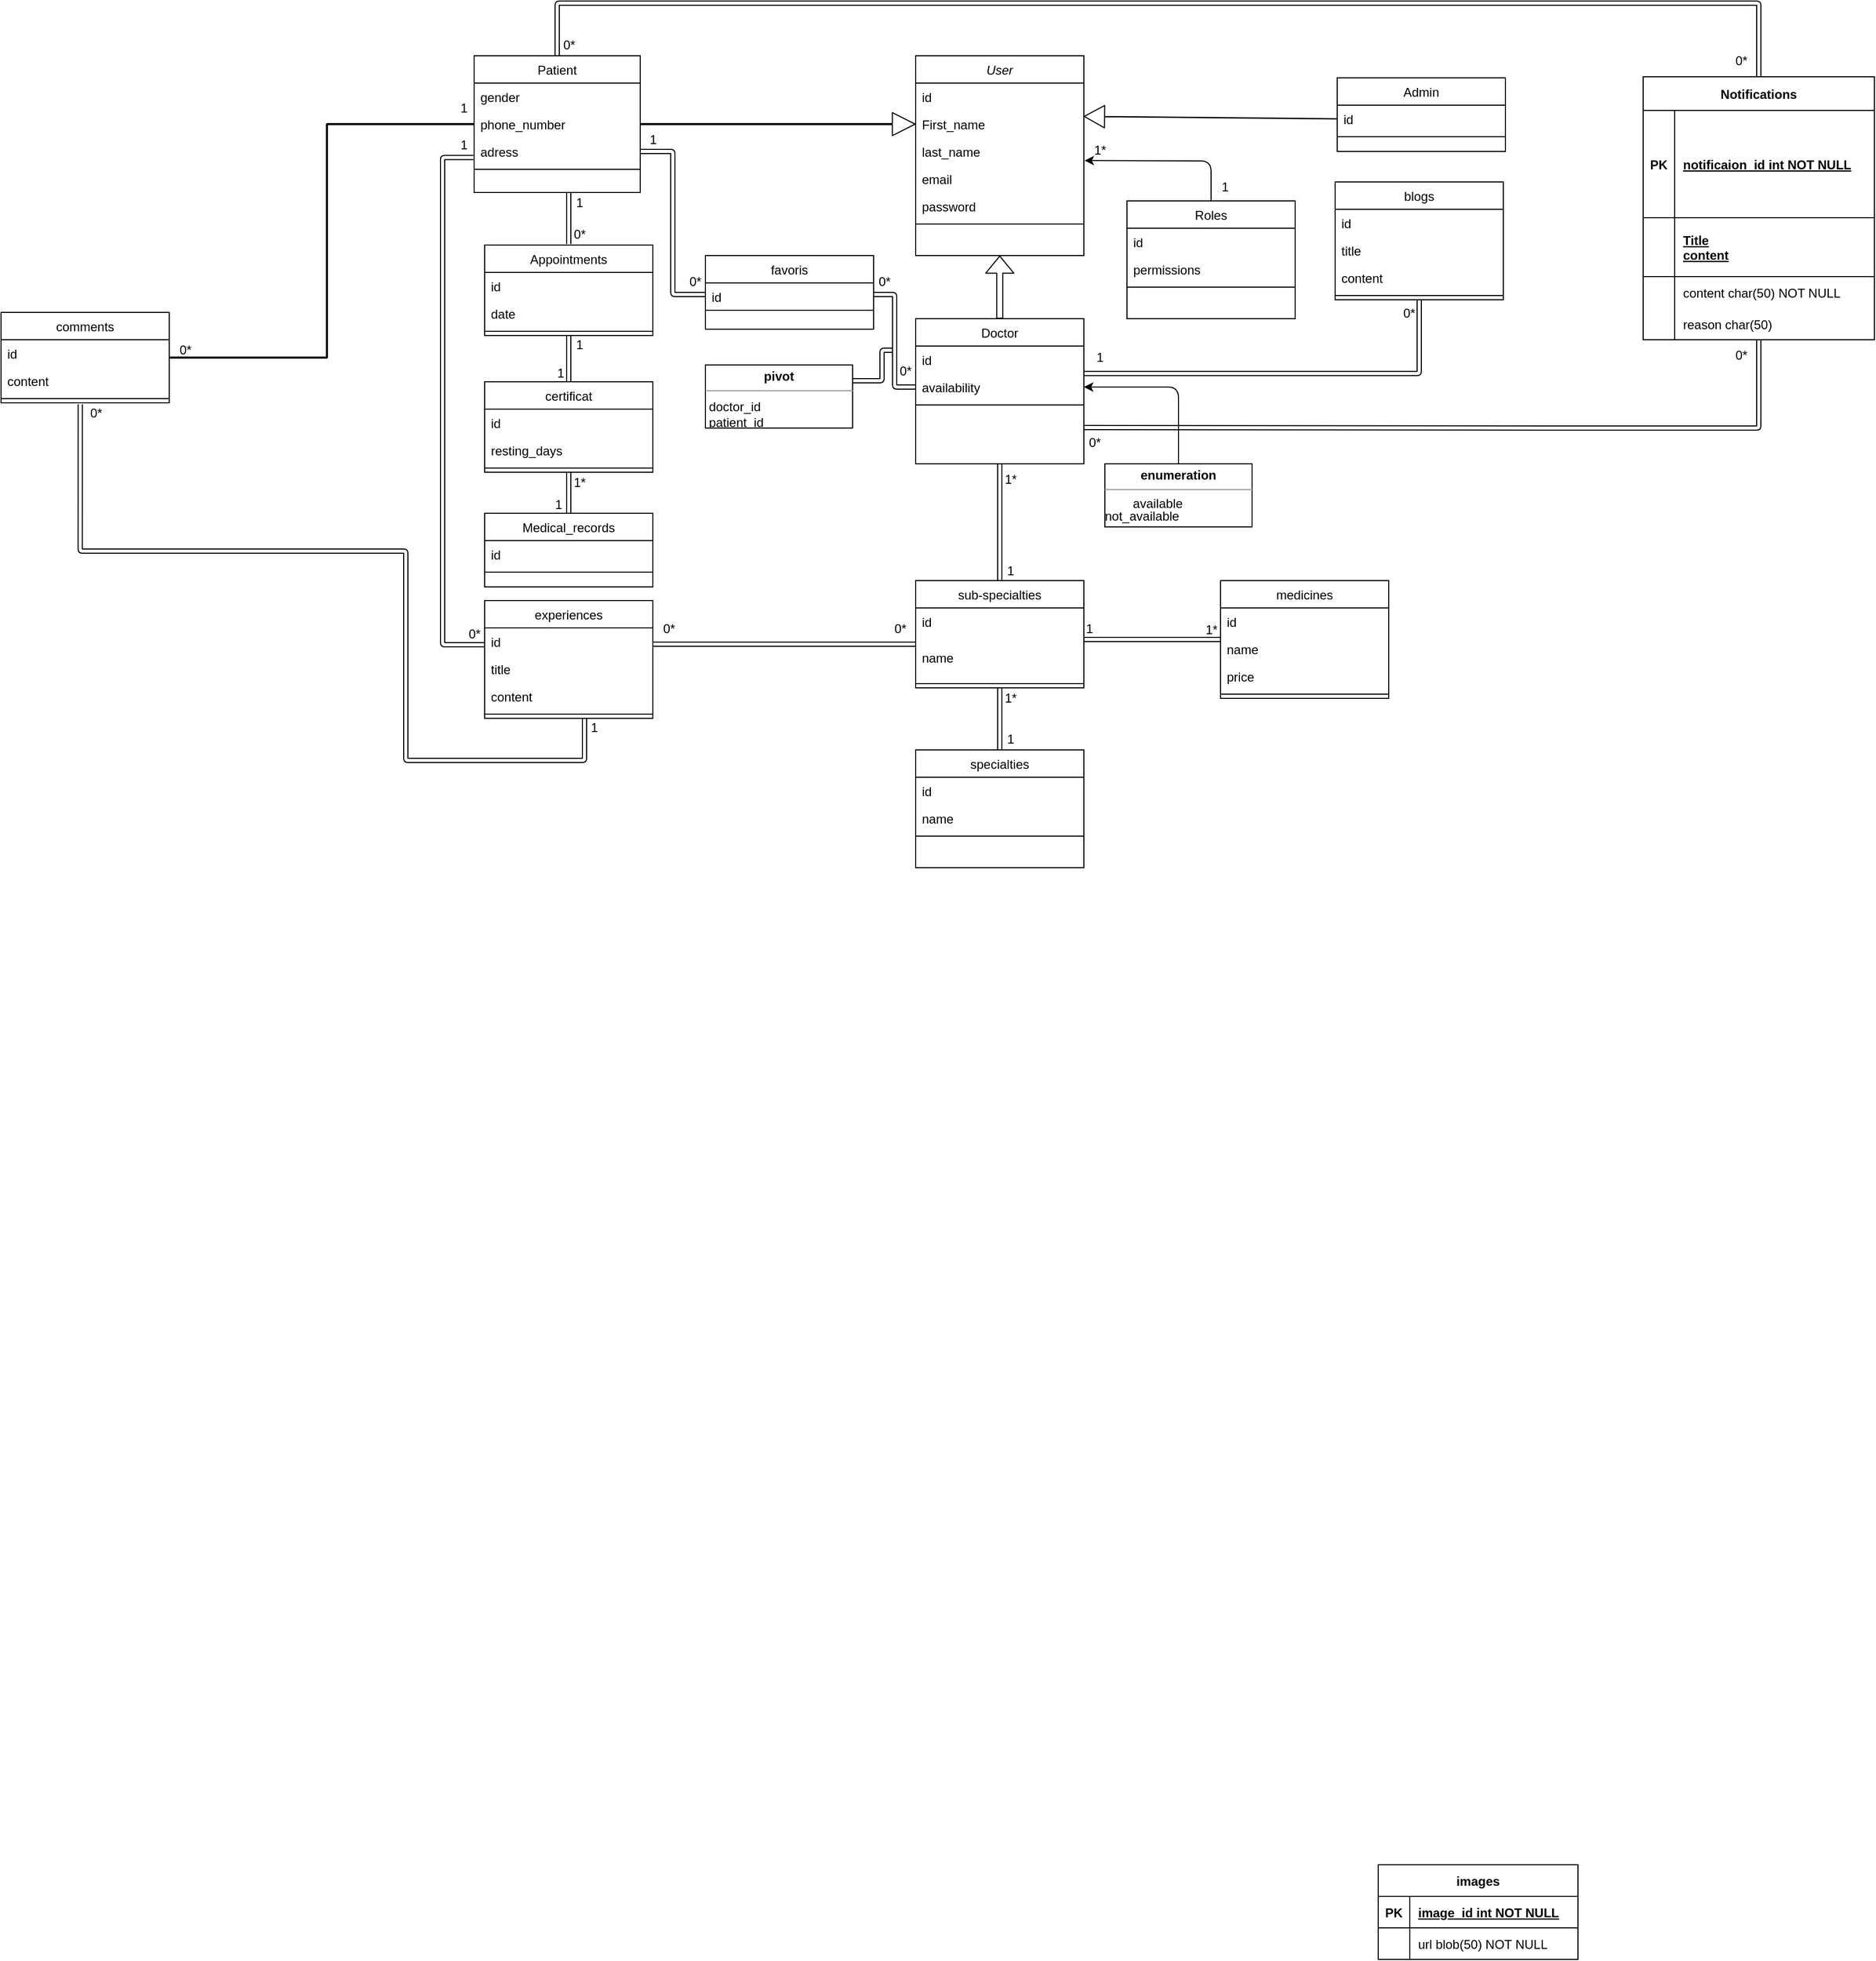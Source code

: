 <mxfile>
    <diagram id="GbZsySZJOEip1e0nFrHj" name="Page-1">
        <mxGraphModel dx="1998" dy="866" grid="1" gridSize="10" guides="1" tooltips="1" connect="1" arrows="1" fold="1" page="0" pageScale="1" pageWidth="850" pageHeight="1100" math="1" shadow="0">
            <root>
                <mxCell id="0"/>
                <mxCell id="1" parent="0"/>
                <mxCell id="63" value="User&#10;" style="swimlane;fontStyle=2;align=center;verticalAlign=top;childLayout=stackLayout;horizontal=1;startSize=26;horizontalStack=0;resizeParent=1;resizeLast=0;collapsible=1;marginBottom=0;rounded=0;shadow=0;strokeWidth=1;" parent="1" vertex="1">
                    <mxGeometry x="400" y="20" width="160" height="190" as="geometry">
                        <mxRectangle x="230" y="140" width="160" height="26" as="alternateBounds"/>
                    </mxGeometry>
                </mxCell>
                <mxCell id="64" value="id" style="text;align=left;verticalAlign=top;spacingLeft=4;spacingRight=4;overflow=hidden;rotatable=0;points=[[0,0.5],[1,0.5]];portConstraint=eastwest;" parent="63" vertex="1">
                    <mxGeometry y="26" width="160" height="26" as="geometry"/>
                </mxCell>
                <mxCell id="130" value="First_name" style="text;align=left;verticalAlign=top;spacingLeft=4;spacingRight=4;overflow=hidden;rotatable=0;points=[[0,0.5],[1,0.5]];portConstraint=eastwest;" parent="63" vertex="1">
                    <mxGeometry y="52" width="160" height="26" as="geometry"/>
                </mxCell>
                <mxCell id="127" value="last_name" style="text;align=left;verticalAlign=top;spacingLeft=4;spacingRight=4;overflow=hidden;rotatable=0;points=[[0,0.5],[1,0.5]];portConstraint=eastwest;" parent="63" vertex="1">
                    <mxGeometry y="78" width="160" height="26" as="geometry"/>
                </mxCell>
                <mxCell id="128" value="email" style="text;align=left;verticalAlign=top;spacingLeft=4;spacingRight=4;overflow=hidden;rotatable=0;points=[[0,0.5],[1,0.5]];portConstraint=eastwest;" parent="63" vertex="1">
                    <mxGeometry y="104" width="160" height="26" as="geometry"/>
                </mxCell>
                <mxCell id="129" value="password" style="text;align=left;verticalAlign=top;spacingLeft=4;spacingRight=4;overflow=hidden;rotatable=0;points=[[0,0.5],[1,0.5]];portConstraint=eastwest;" parent="63" vertex="1">
                    <mxGeometry y="130" width="160" height="26" as="geometry"/>
                </mxCell>
                <mxCell id="67" value="" style="line;html=1;strokeWidth=1;align=left;verticalAlign=middle;spacingTop=-1;spacingLeft=3;spacingRight=3;rotatable=0;labelPosition=right;points=[];portConstraint=eastwest;" parent="63" vertex="1">
                    <mxGeometry y="156" width="160" height="8" as="geometry"/>
                </mxCell>
                <mxCell id="136" value="" style="edgeStyle=none;shape=flexArrow;html=1;exitX=0.5;exitY=0;exitDx=0;exitDy=0;width=5.714;endSize=5.067;entryX=0.5;entryY=1;entryDx=0;entryDy=0;" parent="1" source="69" target="63" edge="1">
                    <mxGeometry relative="1" as="geometry">
                        <mxPoint x="420" y="260" as="sourcePoint"/>
                        <mxPoint x="420" y="210" as="targetPoint"/>
                        <Array as="points"/>
                    </mxGeometry>
                </mxCell>
                <mxCell id="69" value="Doctor" style="swimlane;fontStyle=0;align=center;verticalAlign=top;childLayout=stackLayout;horizontal=1;startSize=26;horizontalStack=0;resizeParent=1;resizeLast=0;collapsible=1;marginBottom=0;rounded=0;shadow=0;strokeWidth=1;" parent="1" vertex="1">
                    <mxGeometry x="400" y="270" width="160" height="138" as="geometry">
                        <mxRectangle x="130" y="380" width="160" height="26" as="alternateBounds"/>
                    </mxGeometry>
                </mxCell>
                <mxCell id="70" value="id&#10;" style="text;align=left;verticalAlign=top;spacingLeft=4;spacingRight=4;overflow=hidden;rotatable=0;points=[[0,0.5],[1,0.5]];portConstraint=eastwest;" parent="69" vertex="1">
                    <mxGeometry y="26" width="160" height="26" as="geometry"/>
                </mxCell>
                <mxCell id="131" value="availability" style="text;align=left;verticalAlign=top;spacingLeft=4;spacingRight=4;overflow=hidden;rotatable=0;points=[[0,0.5],[1,0.5]];portConstraint=eastwest;" parent="69" vertex="1">
                    <mxGeometry y="52" width="160" height="26" as="geometry"/>
                </mxCell>
                <mxCell id="72" value="" style="line;html=1;strokeWidth=1;align=left;verticalAlign=middle;spacingTop=-1;spacingLeft=3;spacingRight=3;rotatable=0;labelPosition=right;points=[];portConstraint=eastwest;" parent="69" vertex="1">
                    <mxGeometry y="78" width="160" height="8" as="geometry"/>
                </mxCell>
                <mxCell id="134" style="edgeStyle=none;html=1;shape=flexArrow;entryX=0.999;entryY=0.22;entryDx=0;entryDy=0;entryPerimeter=0;width=0.274;endSize=6.123;exitX=0;exitY=0.5;exitDx=0;exitDy=0;" parent="1" source="77" target="130" edge="1">
                    <mxGeometry relative="1" as="geometry"/>
                </mxCell>
                <mxCell id="76" value="Admin" style="swimlane;fontStyle=0;align=center;verticalAlign=top;childLayout=stackLayout;horizontal=1;startSize=26;horizontalStack=0;resizeParent=1;resizeLast=0;collapsible=1;marginBottom=0;rounded=0;shadow=0;strokeWidth=1;" parent="1" vertex="1">
                    <mxGeometry x="801" y="41" width="160" height="70" as="geometry">
                        <mxRectangle x="340" y="380" width="170" height="26" as="alternateBounds"/>
                    </mxGeometry>
                </mxCell>
                <mxCell id="77" value="id" style="text;align=left;verticalAlign=top;spacingLeft=4;spacingRight=4;overflow=hidden;rotatable=0;points=[[0,0.5],[1,0.5]];portConstraint=eastwest;" parent="76" vertex="1">
                    <mxGeometry y="26" width="160" height="26" as="geometry"/>
                </mxCell>
                <mxCell id="78" value="" style="line;html=1;strokeWidth=1;align=left;verticalAlign=middle;spacingTop=-1;spacingLeft=3;spacingRight=3;rotatable=0;labelPosition=right;points=[];portConstraint=eastwest;" parent="76" vertex="1">
                    <mxGeometry y="52" width="160" height="8" as="geometry"/>
                </mxCell>
                <mxCell id="135" style="edgeStyle=none;shape=flexArrow;html=1;exitX=1;exitY=0.5;exitDx=0;exitDy=0;width=0.952;endSize=6.895;" parent="1" source="80" target="130" edge="1">
                    <mxGeometry relative="1" as="geometry"/>
                </mxCell>
                <mxCell id="145" style="edgeStyle=elbowEdgeStyle;shape=link;html=1;width=1;" parent="1" source="80" target="111" edge="1">
                    <mxGeometry relative="1" as="geometry">
                        <Array as="points">
                            <mxPoint x="-160" y="220"/>
                            <mxPoint x="40" y="60"/>
                            <mxPoint x="-50" y="170"/>
                            <mxPoint y="50"/>
                        </Array>
                    </mxGeometry>
                </mxCell>
                <mxCell id="80" value="Patient" style="swimlane;fontStyle=0;align=center;verticalAlign=top;childLayout=stackLayout;horizontal=1;startSize=26;horizontalStack=0;resizeParent=1;resizeLast=0;collapsible=1;marginBottom=0;rounded=0;shadow=0;strokeWidth=1;" parent="1" vertex="1">
                    <mxGeometry x="-20" y="20" width="158" height="130" as="geometry">
                        <mxRectangle x="550" y="140" width="160" height="26" as="alternateBounds"/>
                    </mxGeometry>
                </mxCell>
                <mxCell id="81" value="gender" style="text;align=left;verticalAlign=top;spacingLeft=4;spacingRight=4;overflow=hidden;rotatable=0;points=[[0,0.5],[1,0.5]];portConstraint=eastwest;" parent="80" vertex="1">
                    <mxGeometry y="26" width="158" height="26" as="geometry"/>
                </mxCell>
                <mxCell id="82" value="phone_number" style="text;align=left;verticalAlign=top;spacingLeft=4;spacingRight=4;overflow=hidden;rotatable=0;points=[[0,0.5],[1,0.5]];portConstraint=eastwest;rounded=0;shadow=0;html=0;" parent="80" vertex="1">
                    <mxGeometry y="52" width="158" height="26" as="geometry"/>
                </mxCell>
                <mxCell id="83" value="adress" style="text;align=left;verticalAlign=top;spacingLeft=4;spacingRight=4;overflow=hidden;rotatable=0;points=[[0,0.5],[1,0.5]];portConstraint=eastwest;rounded=0;shadow=0;html=0;" parent="80" vertex="1">
                    <mxGeometry y="78" width="158" height="26" as="geometry"/>
                </mxCell>
                <mxCell id="86" value="" style="line;html=1;strokeWidth=1;align=left;verticalAlign=middle;spacingTop=-1;spacingLeft=3;spacingRight=3;rotatable=0;labelPosition=right;points=[];portConstraint=eastwest;" parent="80" vertex="1">
                    <mxGeometry y="104" width="158" height="8" as="geometry"/>
                </mxCell>
                <mxCell id="144" style="edgeStyle=orthogonalEdgeStyle;shape=link;elbow=vertical;html=1;entryX=1.001;entryY=0.005;entryDx=0;entryDy=0;entryPerimeter=0;curved=1;strokeWidth=1;enumerate=0;anchorPointDirection=1;" parent="1" source="93" target="131" edge="1">
                    <mxGeometry relative="1" as="geometry">
                        <Array as="points">
                            <mxPoint x="879" y="322"/>
                        </Array>
                    </mxGeometry>
                </mxCell>
                <mxCell id="93" value="blogs" style="swimlane;fontStyle=0;align=center;verticalAlign=top;childLayout=stackLayout;horizontal=1;startSize=26;horizontalStack=0;resizeParent=1;resizeLast=0;collapsible=1;marginBottom=0;rounded=0;shadow=0;strokeWidth=1;" parent="1" vertex="1">
                    <mxGeometry x="799" y="140" width="160" height="112" as="geometry">
                        <mxRectangle x="150" y="1010" width="170" height="26" as="alternateBounds"/>
                    </mxGeometry>
                </mxCell>
                <mxCell id="102" value="id" style="text;align=left;verticalAlign=top;spacingLeft=4;spacingRight=4;overflow=hidden;rotatable=0;points=[[0,0.5],[1,0.5]];portConstraint=eastwest;" parent="93" vertex="1">
                    <mxGeometry y="26" width="160" height="26" as="geometry"/>
                </mxCell>
                <mxCell id="94" value="title" style="text;align=left;verticalAlign=top;spacingLeft=4;spacingRight=4;overflow=hidden;rotatable=0;points=[[0,0.5],[1,0.5]];portConstraint=eastwest;" parent="93" vertex="1">
                    <mxGeometry y="52" width="160" height="26" as="geometry"/>
                </mxCell>
                <mxCell id="183" value="content" style="text;align=left;verticalAlign=top;spacingLeft=4;spacingRight=4;overflow=hidden;rotatable=0;points=[[0,0.5],[1,0.5]];portConstraint=eastwest;" parent="93" vertex="1">
                    <mxGeometry y="78" width="160" height="26" as="geometry"/>
                </mxCell>
                <mxCell id="95" value="" style="line;html=1;strokeWidth=1;align=left;verticalAlign=middle;spacingTop=-1;spacingLeft=3;spacingRight=3;rotatable=0;labelPosition=right;points=[];portConstraint=eastwest;" parent="93" vertex="1">
                    <mxGeometry y="104" width="160" height="8" as="geometry"/>
                </mxCell>
                <mxCell id="139" style="edgeStyle=elbowEdgeStyle;shape=link;elbow=vertical;html=1;" parent="1" source="96" edge="1">
                    <mxGeometry relative="1" as="geometry">
                        <mxPoint x="560" y="575" as="targetPoint"/>
                        <Array as="points">
                            <mxPoint x="630" y="575"/>
                        </Array>
                    </mxGeometry>
                </mxCell>
                <mxCell id="96" value="medicines" style="swimlane;fontStyle=0;align=center;verticalAlign=top;childLayout=stackLayout;horizontal=1;startSize=26;horizontalStack=0;resizeParent=1;resizeLast=0;collapsible=1;marginBottom=0;rounded=0;shadow=0;strokeWidth=1;" parent="1" vertex="1">
                    <mxGeometry x="690" y="519" width="160" height="112" as="geometry">
                        <mxRectangle x="340" y="380" width="170" height="26" as="alternateBounds"/>
                    </mxGeometry>
                </mxCell>
                <mxCell id="97" value="id" style="text;align=left;verticalAlign=top;spacingLeft=4;spacingRight=4;overflow=hidden;rotatable=0;points=[[0,0.5],[1,0.5]];portConstraint=eastwest;" parent="96" vertex="1">
                    <mxGeometry y="26" width="160" height="26" as="geometry"/>
                </mxCell>
                <mxCell id="192" value="name" style="text;align=left;verticalAlign=top;spacingLeft=4;spacingRight=4;overflow=hidden;rotatable=0;points=[[0,0.5],[1,0.5]];portConstraint=eastwest;" parent="96" vertex="1">
                    <mxGeometry y="52" width="160" height="26" as="geometry"/>
                </mxCell>
                <mxCell id="193" value="price" style="text;align=left;verticalAlign=top;spacingLeft=4;spacingRight=4;overflow=hidden;rotatable=0;points=[[0,0.5],[1,0.5]];portConstraint=eastwest;" parent="96" vertex="1">
                    <mxGeometry y="78" width="160" height="26" as="geometry"/>
                </mxCell>
                <mxCell id="98" value="" style="line;html=1;strokeWidth=1;align=left;verticalAlign=middle;spacingTop=-1;spacingLeft=3;spacingRight=3;rotatable=0;labelPosition=right;points=[];portConstraint=eastwest;" parent="96" vertex="1">
                    <mxGeometry y="104" width="160" height="8" as="geometry"/>
                </mxCell>
                <mxCell id="138" style="edgeStyle=elbowEdgeStyle;shape=link;html=1;exitX=0.5;exitY=0;exitDx=0;exitDy=0;elbow=vertical;entryX=0.5;entryY=1;entryDx=0;entryDy=0;" parent="1" source="99" target="69" edge="1">
                    <mxGeometry relative="1" as="geometry">
                        <mxPoint x="420.061" y="410" as="targetPoint"/>
                    </mxGeometry>
                </mxCell>
                <mxCell id="99" value="sub-specialties" style="swimlane;fontStyle=0;align=center;verticalAlign=top;childLayout=stackLayout;horizontal=1;startSize=26;horizontalStack=0;resizeParent=1;resizeLast=0;collapsible=1;marginBottom=0;rounded=0;shadow=0;strokeWidth=1;" parent="1" vertex="1">
                    <mxGeometry x="400" y="519" width="160" height="102" as="geometry">
                        <mxRectangle x="340" y="380" width="170" height="26" as="alternateBounds"/>
                    </mxGeometry>
                </mxCell>
                <mxCell id="100" value="id" style="text;align=left;verticalAlign=top;spacingLeft=4;spacingRight=4;overflow=hidden;rotatable=0;points=[[0,0.5],[1,0.5]];portConstraint=eastwest;" parent="99" vertex="1">
                    <mxGeometry y="26" width="160" height="34" as="geometry"/>
                </mxCell>
                <mxCell id="184" value="name" style="text;align=left;verticalAlign=top;spacingLeft=4;spacingRight=4;overflow=hidden;rotatable=0;points=[[0,0.5],[1,0.5]];portConstraint=eastwest;" parent="99" vertex="1">
                    <mxGeometry y="60" width="160" height="34" as="geometry"/>
                </mxCell>
                <mxCell id="101" value="" style="line;html=1;strokeWidth=1;align=left;verticalAlign=middle;spacingTop=-1;spacingLeft=3;spacingRight=3;rotatable=0;labelPosition=right;points=[];portConstraint=eastwest;" parent="99" vertex="1">
                    <mxGeometry y="94" width="160" height="8" as="geometry"/>
                </mxCell>
                <mxCell id="141" style="edgeStyle=elbowEdgeStyle;shape=link;elbow=vertical;html=1;targetPerimeterSpacing=4;sourcePerimeterSpacing=1;" parent="1" source="105" edge="1">
                    <mxGeometry relative="1" as="geometry">
                        <mxPoint x="70" y="150" as="targetPoint"/>
                        <Array as="points">
                            <mxPoint x="70" y="160"/>
                        </Array>
                    </mxGeometry>
                </mxCell>
                <mxCell id="7RueLoMLojNwG1WVVCnF-188" style="edgeStyle=orthogonalEdgeStyle;shape=link;curved=1;html=1;exitX=0.5;exitY=1;exitDx=0;exitDy=0;entryX=0.5;entryY=0;entryDx=0;entryDy=0;" parent="1" source="105" target="117" edge="1">
                    <mxGeometry relative="1" as="geometry"/>
                </mxCell>
                <mxCell id="105" value="Appointments" style="swimlane;fontStyle=0;align=center;verticalAlign=top;childLayout=stackLayout;horizontal=1;startSize=26;horizontalStack=0;resizeParent=1;resizeLast=0;collapsible=1;marginBottom=0;rounded=0;shadow=0;strokeWidth=1;" parent="1" vertex="1">
                    <mxGeometry x="-10" y="200" width="160" height="86" as="geometry">
                        <mxRectangle x="340" y="380" width="170" height="26" as="alternateBounds"/>
                    </mxGeometry>
                </mxCell>
                <mxCell id="106" value="id" style="text;align=left;verticalAlign=top;spacingLeft=4;spacingRight=4;overflow=hidden;rotatable=0;points=[[0,0.5],[1,0.5]];portConstraint=eastwest;" parent="105" vertex="1">
                    <mxGeometry y="26" width="160" height="26" as="geometry"/>
                </mxCell>
                <mxCell id="185" value="date" style="text;align=left;verticalAlign=top;spacingLeft=4;spacingRight=4;overflow=hidden;rotatable=0;points=[[0,0.5],[1,0.5]];portConstraint=eastwest;" parent="105" vertex="1">
                    <mxGeometry y="52" width="160" height="26" as="geometry"/>
                </mxCell>
                <mxCell id="107" value="" style="line;html=1;strokeWidth=1;align=left;verticalAlign=middle;spacingTop=-1;spacingLeft=3;spacingRight=3;rotatable=0;labelPosition=right;points=[];portConstraint=eastwest;" parent="105" vertex="1">
                    <mxGeometry y="78" width="160" height="8" as="geometry"/>
                </mxCell>
                <mxCell id="108" value="favoris" style="swimlane;fontStyle=0;align=center;verticalAlign=top;childLayout=stackLayout;horizontal=1;startSize=26;horizontalStack=0;resizeParent=1;resizeLast=0;collapsible=1;marginBottom=0;rounded=0;shadow=0;strokeWidth=1;" parent="1" vertex="1">
                    <mxGeometry x="200" y="210" width="160" height="70" as="geometry">
                        <mxRectangle x="340" y="380" width="170" height="26" as="alternateBounds"/>
                    </mxGeometry>
                </mxCell>
                <mxCell id="109" value="id" style="text;align=left;verticalAlign=top;spacingLeft=4;spacingRight=4;overflow=hidden;rotatable=0;points=[[0,0.5],[1,0.5]];portConstraint=eastwest;" parent="108" vertex="1">
                    <mxGeometry y="26" width="160" height="22" as="geometry"/>
                </mxCell>
                <mxCell id="110" value="" style="line;html=1;strokeWidth=1;align=left;verticalAlign=middle;spacingTop=-1;spacingLeft=3;spacingRight=3;rotatable=0;labelPosition=right;points=[];portConstraint=eastwest;" parent="108" vertex="1">
                    <mxGeometry y="48" width="160" height="8" as="geometry"/>
                </mxCell>
                <mxCell id="111" value="comments" style="swimlane;fontStyle=0;align=center;verticalAlign=top;childLayout=stackLayout;horizontal=1;startSize=26;horizontalStack=0;resizeParent=1;resizeLast=0;collapsible=1;marginBottom=0;rounded=0;shadow=0;strokeWidth=1;" parent="1" vertex="1">
                    <mxGeometry x="-470" y="264" width="160" height="86" as="geometry">
                        <mxRectangle x="340" y="380" width="170" height="26" as="alternateBounds"/>
                    </mxGeometry>
                </mxCell>
                <mxCell id="112" value="id" style="text;align=left;verticalAlign=top;spacingLeft=4;spacingRight=4;overflow=hidden;rotatable=0;points=[[0,0.5],[1,0.5]];portConstraint=eastwest;" parent="111" vertex="1">
                    <mxGeometry y="26" width="160" height="26" as="geometry"/>
                </mxCell>
                <mxCell id="191" value="content" style="text;align=left;verticalAlign=top;spacingLeft=4;spacingRight=4;overflow=hidden;rotatable=0;points=[[0,0.5],[1,0.5]];portConstraint=eastwest;" parent="111" vertex="1">
                    <mxGeometry y="52" width="160" height="26" as="geometry"/>
                </mxCell>
                <mxCell id="113" value="" style="line;html=1;strokeWidth=1;align=left;verticalAlign=middle;spacingTop=-1;spacingLeft=3;spacingRight=3;rotatable=0;labelPosition=right;points=[];portConstraint=eastwest;" parent="111" vertex="1">
                    <mxGeometry y="78" width="160" height="8" as="geometry"/>
                </mxCell>
                <mxCell id="142" style="edgeStyle=elbowEdgeStyle;shape=link;elbow=vertical;html=1;" parent="1" source="114" target="99" edge="1">
                    <mxGeometry relative="1" as="geometry"/>
                </mxCell>
                <mxCell id="114" value="experiences" style="swimlane;fontStyle=0;align=center;verticalAlign=top;childLayout=stackLayout;horizontal=1;startSize=26;horizontalStack=0;resizeParent=1;resizeLast=0;collapsible=1;marginBottom=0;rounded=0;shadow=0;strokeWidth=1;" parent="1" vertex="1">
                    <mxGeometry x="-10" y="538" width="160" height="112" as="geometry">
                        <mxRectangle x="340" y="380" width="170" height="26" as="alternateBounds"/>
                    </mxGeometry>
                </mxCell>
                <mxCell id="115" value="id" style="text;align=left;verticalAlign=top;spacingLeft=4;spacingRight=4;overflow=hidden;rotatable=0;points=[[0,0.5],[1,0.5]];portConstraint=eastwest;" parent="114" vertex="1">
                    <mxGeometry y="26" width="160" height="26" as="geometry"/>
                </mxCell>
                <mxCell id="187" value="title" style="text;align=left;verticalAlign=top;spacingLeft=4;spacingRight=4;overflow=hidden;rotatable=0;points=[[0,0.5],[1,0.5]];portConstraint=eastwest;" parent="114" vertex="1">
                    <mxGeometry y="52" width="160" height="26" as="geometry"/>
                </mxCell>
                <mxCell id="188" value="content" style="text;align=left;verticalAlign=top;spacingLeft=4;spacingRight=4;overflow=hidden;rotatable=0;points=[[0,0.5],[1,0.5]];portConstraint=eastwest;" parent="114" vertex="1">
                    <mxGeometry y="78" width="160" height="26" as="geometry"/>
                </mxCell>
                <mxCell id="116" value="" style="line;html=1;strokeWidth=1;align=left;verticalAlign=middle;spacingTop=-1;spacingLeft=3;spacingRight=3;rotatable=0;labelPosition=right;points=[];portConstraint=eastwest;" parent="114" vertex="1">
                    <mxGeometry y="104" width="160" height="8" as="geometry"/>
                </mxCell>
                <mxCell id="7RueLoMLojNwG1WVVCnF-187" style="edgeStyle=orthogonalEdgeStyle;shape=link;curved=1;html=1;exitX=0.5;exitY=1;exitDx=0;exitDy=0;entryX=0.5;entryY=0;entryDx=0;entryDy=0;" parent="1" source="117" target="120" edge="1">
                    <mxGeometry relative="1" as="geometry"/>
                </mxCell>
                <mxCell id="117" value="certificat" style="swimlane;fontStyle=0;align=center;verticalAlign=top;childLayout=stackLayout;horizontal=1;startSize=26;horizontalStack=0;resizeParent=1;resizeLast=0;collapsible=1;marginBottom=0;rounded=0;shadow=0;strokeWidth=1;" parent="1" vertex="1">
                    <mxGeometry x="-10" y="330" width="160" height="86" as="geometry">
                        <mxRectangle x="340" y="380" width="170" height="26" as="alternateBounds"/>
                    </mxGeometry>
                </mxCell>
                <mxCell id="118" value="id" style="text;align=left;verticalAlign=top;spacingLeft=4;spacingRight=4;overflow=hidden;rotatable=0;points=[[0,0.5],[1,0.5]];portConstraint=eastwest;" parent="117" vertex="1">
                    <mxGeometry y="26" width="160" height="26" as="geometry"/>
                </mxCell>
                <mxCell id="186" value="resting_days" style="text;align=left;verticalAlign=top;spacingLeft=4;spacingRight=4;overflow=hidden;rotatable=0;points=[[0,0.5],[1,0.5]];portConstraint=eastwest;" parent="117" vertex="1">
                    <mxGeometry y="52" width="160" height="26" as="geometry"/>
                </mxCell>
                <mxCell id="119" value="" style="line;html=1;strokeWidth=1;align=left;verticalAlign=middle;spacingTop=-1;spacingLeft=3;spacingRight=3;rotatable=0;labelPosition=right;points=[];portConstraint=eastwest;" parent="117" vertex="1">
                    <mxGeometry y="78" width="160" height="8" as="geometry"/>
                </mxCell>
                <mxCell id="120" value="Medical_records" style="swimlane;fontStyle=0;align=center;verticalAlign=top;childLayout=stackLayout;horizontal=1;startSize=26;horizontalStack=0;resizeParent=1;resizeLast=0;collapsible=1;marginBottom=0;rounded=0;shadow=0;strokeWidth=1;" parent="1" vertex="1">
                    <mxGeometry x="-10" y="455" width="160" height="70" as="geometry">
                        <mxRectangle x="340" y="380" width="170" height="26" as="alternateBounds"/>
                    </mxGeometry>
                </mxCell>
                <mxCell id="121" value="id" style="text;align=left;verticalAlign=top;spacingLeft=4;spacingRight=4;overflow=hidden;rotatable=0;points=[[0,0.5],[1,0.5]];portConstraint=eastwest;" parent="120" vertex="1">
                    <mxGeometry y="26" width="160" height="26" as="geometry"/>
                </mxCell>
                <mxCell id="122" value="" style="line;html=1;strokeWidth=1;align=left;verticalAlign=middle;spacingTop=-1;spacingLeft=3;spacingRight=3;rotatable=0;labelPosition=right;points=[];portConstraint=eastwest;" parent="120" vertex="1">
                    <mxGeometry y="52" width="160" height="8" as="geometry"/>
                </mxCell>
                <mxCell id="143" style="edgeStyle=orthogonalEdgeStyle;shape=link;elbow=vertical;html=1;exitX=-0.004;exitY=0.723;exitDx=0;exitDy=0;curved=1;exitPerimeter=0;" parent="1" source="83" edge="1">
                    <mxGeometry relative="1" as="geometry">
                        <Array as="points">
                            <mxPoint x="-50" y="117"/>
                            <mxPoint x="-50" y="580"/>
                            <mxPoint x="-10" y="580"/>
                        </Array>
                        <mxPoint x="-10" y="580" as="targetPoint"/>
                    </mxGeometry>
                </mxCell>
                <mxCell id="147" style="edgeStyle=orthogonalEdgeStyle;shape=link;html=1;curved=1;entryX=0.011;entryY=0.214;entryDx=0;entryDy=0;entryPerimeter=0;" parent="1" target="165" edge="1">
                    <mxGeometry relative="1" as="geometry">
                        <mxPoint x="85" y="650" as="sourcePoint"/>
                        <mxPoint x="-395" y="390" as="targetPoint"/>
                        <Array as="points">
                            <mxPoint x="85" y="690"/>
                            <mxPoint x="-85" y="690"/>
                            <mxPoint x="-85" y="491"/>
                            <mxPoint x="-395" y="491"/>
                        </Array>
                    </mxGeometry>
                </mxCell>
                <mxCell id="180" style="edgeStyle=orthogonalEdgeStyle;shape=link;html=1;exitX=0.5;exitY=0;exitDx=0;exitDy=0;entryX=0.5;entryY=0;entryDx=0;entryDy=0;elbow=vertical;" parent="1" source="7RueLoMLojNwG1WVVCnF-176" target="80" edge="1">
                    <mxGeometry relative="1" as="geometry">
                        <Array as="points">
                            <mxPoint x="1000" y="-30"/>
                            <mxPoint x="60" y="-30"/>
                        </Array>
                    </mxGeometry>
                </mxCell>
                <mxCell id="181" style="edgeStyle=orthogonalEdgeStyle;shape=link;html=1;entryX=1;entryY=0.75;entryDx=0;entryDy=0;elbow=vertical;sourcePortConstraint=east;enumerate=0;" parent="1" source="7RueLoMLojNwG1WVVCnF-176" target="69" edge="1">
                    <mxGeometry relative="1" as="geometry">
                        <Array as="points">
                            <mxPoint x="1202" y="374"/>
                            <mxPoint x="1000" y="374"/>
                        </Array>
                    </mxGeometry>
                </mxCell>
                <mxCell id="7RueLoMLojNwG1WVVCnF-176" value="Notifications" style="shape=table;startSize=32;container=1;collapsible=1;childLayout=tableLayout;fixedRows=1;rowLines=0;fontStyle=1;align=center;resizeLast=1;gradientColor=default;fillColor=none;" parent="1" vertex="1">
                    <mxGeometry x="1092" y="40" width="220" height="250" as="geometry">
                        <mxRectangle x="580" y="288" width="110" height="30" as="alternateBounds"/>
                    </mxGeometry>
                </mxCell>
                <mxCell id="7RueLoMLojNwG1WVVCnF-177" value="" style="shape=tableRow;horizontal=0;startSize=0;swimlaneHead=0;swimlaneBody=0;fillColor=none;collapsible=0;dropTarget=0;points=[[0,0.5],[1,0.5]];portConstraint=eastwest;top=0;left=0;right=0;bottom=1;" parent="7RueLoMLojNwG1WVVCnF-176" vertex="1">
                    <mxGeometry y="32" width="220" height="102" as="geometry"/>
                </mxCell>
                <mxCell id="7RueLoMLojNwG1WVVCnF-178" value="PK" style="shape=partialRectangle;overflow=hidden;connectable=0;fillColor=none;top=0;left=0;bottom=0;right=0;fontStyle=1;" parent="7RueLoMLojNwG1WVVCnF-177" vertex="1">
                    <mxGeometry width="30" height="102" as="geometry">
                        <mxRectangle width="30" height="102" as="alternateBounds"/>
                    </mxGeometry>
                </mxCell>
                <mxCell id="7RueLoMLojNwG1WVVCnF-179" value="notificaion_id int NOT NULL " style="shape=partialRectangle;overflow=hidden;connectable=0;fillColor=none;align=left;top=0;left=0;bottom=0;right=0;spacingLeft=6;fontStyle=5;strokeColor=none;" parent="7RueLoMLojNwG1WVVCnF-177" vertex="1">
                    <mxGeometry x="30" width="190" height="102" as="geometry">
                        <mxRectangle width="190" height="102" as="alternateBounds"/>
                    </mxGeometry>
                </mxCell>
                <mxCell id="Omf_E6F_s-H1tTsrx2B_-217" value="" style="shape=tableRow;horizontal=0;startSize=0;swimlaneHead=0;swimlaneBody=0;fillColor=none;collapsible=0;dropTarget=0;points=[[0,0.5],[1,0.5]];portConstraint=eastwest;top=0;left=0;right=0;bottom=1;" parent="7RueLoMLojNwG1WVVCnF-176" vertex="1">
                    <mxGeometry y="134" width="220" height="56" as="geometry"/>
                </mxCell>
                <mxCell id="Omf_E6F_s-H1tTsrx2B_-218" value="" style="shape=partialRectangle;overflow=hidden;connectable=0;fillColor=none;top=0;left=0;bottom=0;right=0;fontStyle=1;" parent="Omf_E6F_s-H1tTsrx2B_-217" vertex="1">
                    <mxGeometry width="30" height="56" as="geometry">
                        <mxRectangle width="30" height="56" as="alternateBounds"/>
                    </mxGeometry>
                </mxCell>
                <mxCell id="Omf_E6F_s-H1tTsrx2B_-219" value="Title&#10;content" style="shape=partialRectangle;overflow=hidden;connectable=0;fillColor=none;align=left;top=0;left=0;bottom=0;right=0;spacingLeft=6;fontStyle=5;strokeColor=none;" parent="Omf_E6F_s-H1tTsrx2B_-217" vertex="1">
                    <mxGeometry x="30" width="190" height="56" as="geometry">
                        <mxRectangle width="190" height="56" as="alternateBounds"/>
                    </mxGeometry>
                </mxCell>
                <mxCell id="7RueLoMLojNwG1WVVCnF-180" value="" style="shape=tableRow;horizontal=0;startSize=0;swimlaneHead=0;swimlaneBody=0;fillColor=none;collapsible=0;dropTarget=0;points=[[0,0.5],[1,0.5]];portConstraint=eastwest;top=0;left=0;right=0;bottom=0;" parent="7RueLoMLojNwG1WVVCnF-176" vertex="1">
                    <mxGeometry y="190" width="220" height="30" as="geometry"/>
                </mxCell>
                <mxCell id="7RueLoMLojNwG1WVVCnF-181" value="" style="shape=partialRectangle;overflow=hidden;connectable=0;fillColor=none;top=0;left=0;bottom=0;right=0;" parent="7RueLoMLojNwG1WVVCnF-180" vertex="1">
                    <mxGeometry width="30" height="30" as="geometry">
                        <mxRectangle width="30" height="30" as="alternateBounds"/>
                    </mxGeometry>
                </mxCell>
                <mxCell id="7RueLoMLojNwG1WVVCnF-182" value="content char(50) NOT NULL" style="shape=partialRectangle;overflow=hidden;connectable=0;fillColor=none;align=left;top=0;left=0;bottom=0;right=0;spacingLeft=6;" parent="7RueLoMLojNwG1WVVCnF-180" vertex="1">
                    <mxGeometry x="30" width="190" height="30" as="geometry">
                        <mxRectangle width="190" height="30" as="alternateBounds"/>
                    </mxGeometry>
                </mxCell>
                <mxCell id="7RueLoMLojNwG1WVVCnF-183" value="" style="shape=tableRow;horizontal=0;startSize=0;swimlaneHead=0;swimlaneBody=0;fillColor=none;collapsible=0;dropTarget=0;points=[[0,0.5],[1,0.5]];portConstraint=eastwest;top=0;left=0;right=0;bottom=0;" parent="7RueLoMLojNwG1WVVCnF-176" vertex="1">
                    <mxGeometry y="220" width="220" height="30" as="geometry"/>
                </mxCell>
                <mxCell id="7RueLoMLojNwG1WVVCnF-184" value="" style="shape=partialRectangle;overflow=hidden;connectable=0;fillColor=none;top=0;left=0;bottom=0;right=0;" parent="7RueLoMLojNwG1WVVCnF-183" vertex="1">
                    <mxGeometry width="30" height="30" as="geometry">
                        <mxRectangle width="30" height="30" as="alternateBounds"/>
                    </mxGeometry>
                </mxCell>
                <mxCell id="7RueLoMLojNwG1WVVCnF-185" value="reason char(50)" style="shape=partialRectangle;overflow=hidden;connectable=0;fillColor=none;align=left;top=0;left=0;bottom=0;right=0;spacingLeft=6;" parent="7RueLoMLojNwG1WVVCnF-183" vertex="1">
                    <mxGeometry x="30" width="190" height="30" as="geometry">
                        <mxRectangle width="190" height="30" as="alternateBounds"/>
                    </mxGeometry>
                </mxCell>
                <mxCell id="149" style="edgeStyle=orthogonalEdgeStyle;html=1;exitX=0;exitY=0.5;exitDx=0;exitDy=0;entryX=1;entryY=0.5;entryDx=0;entryDy=0;elbow=vertical;shape=link;" parent="1" source="109" target="83" edge="1">
                    <mxGeometry relative="1" as="geometry"/>
                </mxCell>
                <mxCell id="150" style="edgeStyle=orthogonalEdgeStyle;shape=link;html=1;exitX=1;exitY=0.5;exitDx=0;exitDy=0;entryX=0;entryY=0.5;entryDx=0;entryDy=0;elbow=vertical;" parent="1" source="109" target="131" edge="1">
                    <mxGeometry relative="1" as="geometry"/>
                </mxCell>
                <mxCell id="152" style="edgeStyle=orthogonalEdgeStyle;shape=link;html=1;exitX=1;exitY=0.25;exitDx=0;exitDy=0;elbow=vertical;" parent="1" edge="1">
                    <mxGeometry relative="1" as="geometry">
                        <mxPoint x="378" y="300" as="targetPoint"/>
                        <mxPoint x="338" y="329" as="sourcePoint"/>
                        <Array as="points">
                            <mxPoint x="368" y="329"/>
                            <mxPoint x="368" y="300"/>
                        </Array>
                    </mxGeometry>
                </mxCell>
                <mxCell id="151" value="&lt;p style=&quot;margin:0px;margin-top:4px;text-align:center;&quot;&gt;&lt;b&gt;pivot&lt;/b&gt;&lt;/p&gt;&lt;hr size=&quot;1&quot;&gt;&lt;div style=&quot;height:2px;&quot;&gt;&lt;/div&gt;&amp;nbsp;doctor_id&lt;br&gt;&amp;nbsp;patient_id&lt;br&gt;&lt;hr size=&quot;1&quot;&gt;&lt;div style=&quot;height:2px;&quot;&gt;&lt;/div&gt;" style="verticalAlign=top;align=left;overflow=fill;fontSize=12;fontFamily=Helvetica;html=1;" parent="1" vertex="1">
                    <mxGeometry x="200" y="314" width="140" height="60" as="geometry"/>
                </mxCell>
                <mxCell id="153" value="0*" style="text;html=1;align=center;verticalAlign=middle;resizable=0;points=[];autosize=1;strokeColor=none;fillColor=none;" parent="1" vertex="1">
                    <mxGeometry x="854" y="250" width="30" height="30" as="geometry"/>
                </mxCell>
                <mxCell id="154" value="1" style="text;html=1;align=center;verticalAlign=middle;resizable=0;points=[];autosize=1;strokeColor=none;fillColor=none;" parent="1" vertex="1">
                    <mxGeometry x="560" y="292" width="30" height="30" as="geometry"/>
                </mxCell>
                <mxCell id="158" value="1" style="text;html=1;align=center;verticalAlign=middle;resizable=0;points=[];autosize=1;strokeColor=none;fillColor=none;" parent="1" vertex="1">
                    <mxGeometry x="475" y="495" width="30" height="30" as="geometry"/>
                </mxCell>
                <mxCell id="159" value="1*" style="text;html=1;align=center;verticalAlign=middle;resizable=0;points=[];autosize=1;strokeColor=none;fillColor=none;" parent="1" vertex="1">
                    <mxGeometry x="475" y="408" width="30" height="30" as="geometry"/>
                </mxCell>
                <mxCell id="160" value="1" style="text;html=1;align=center;verticalAlign=middle;resizable=0;points=[];autosize=1;strokeColor=none;fillColor=none;" parent="1" vertex="1">
                    <mxGeometry x="550" y="550" width="30" height="30" as="geometry"/>
                </mxCell>
                <mxCell id="161" value="1*" style="text;html=1;align=center;verticalAlign=middle;resizable=0;points=[];autosize=1;strokeColor=none;fillColor=none;" parent="1" vertex="1">
                    <mxGeometry x="666" y="551" width="30" height="30" as="geometry"/>
                </mxCell>
                <mxCell id="162" value="0*" style="text;html=1;align=center;verticalAlign=middle;resizable=0;points=[];autosize=1;strokeColor=none;fillColor=none;" parent="1" vertex="1">
                    <mxGeometry x="370" y="550" width="30" height="30" as="geometry"/>
                </mxCell>
                <mxCell id="163" value="0*" style="text;html=1;align=center;verticalAlign=middle;resizable=0;points=[];autosize=1;strokeColor=none;fillColor=none;" parent="1" vertex="1">
                    <mxGeometry x="150" y="550" width="30" height="30" as="geometry"/>
                </mxCell>
                <mxCell id="164" value="1" style="text;html=1;align=center;verticalAlign=middle;resizable=0;points=[];autosize=1;strokeColor=none;fillColor=none;" parent="1" vertex="1">
                    <mxGeometry x="79" y="644" width="30" height="30" as="geometry"/>
                </mxCell>
                <mxCell id="165" value="0*" style="text;html=1;align=center;verticalAlign=middle;resizable=0;points=[];autosize=1;strokeColor=none;fillColor=none;" parent="1" vertex="1">
                    <mxGeometry x="-395" y="345" width="30" height="30" as="geometry"/>
                </mxCell>
                <mxCell id="166" value="0*" style="text;html=1;align=center;verticalAlign=middle;resizable=0;points=[];autosize=1;strokeColor=none;fillColor=none;" parent="1" vertex="1">
                    <mxGeometry x="-310" y="285" width="30" height="30" as="geometry"/>
                </mxCell>
                <mxCell id="168" value="1" style="text;html=1;align=center;verticalAlign=middle;resizable=0;points=[];autosize=1;strokeColor=none;fillColor=none;" parent="1" vertex="1">
                    <mxGeometry x="-45" y="55" width="30" height="30" as="geometry"/>
                </mxCell>
                <mxCell id="169" value="1" style="text;html=1;align=center;verticalAlign=middle;resizable=0;points=[];autosize=1;strokeColor=none;fillColor=none;" parent="1" vertex="1">
                    <mxGeometry x="65" y="145" width="30" height="30" as="geometry"/>
                </mxCell>
                <mxCell id="170" value="0*" style="text;html=1;align=center;verticalAlign=middle;resizable=0;points=[];autosize=1;strokeColor=none;fillColor=none;" parent="1" vertex="1">
                    <mxGeometry x="65" y="175" width="30" height="30" as="geometry"/>
                </mxCell>
                <mxCell id="171" value="0*" style="text;html=1;align=center;verticalAlign=middle;resizable=0;points=[];autosize=1;strokeColor=none;fillColor=none;" parent="1" vertex="1">
                    <mxGeometry x="175" y="220" width="30" height="30" as="geometry"/>
                </mxCell>
                <mxCell id="172" value="1" style="text;html=1;align=center;verticalAlign=middle;resizable=0;points=[];autosize=1;strokeColor=none;fillColor=none;" parent="1" vertex="1">
                    <mxGeometry x="135" y="85" width="30" height="30" as="geometry"/>
                </mxCell>
                <mxCell id="173" value="1" style="text;html=1;align=center;verticalAlign=middle;resizable=0;points=[];autosize=1;strokeColor=none;fillColor=none;" parent="1" vertex="1">
                    <mxGeometry x="65" y="280" width="30" height="30" as="geometry"/>
                </mxCell>
                <mxCell id="174" value="1" style="text;html=1;align=center;verticalAlign=middle;resizable=0;points=[];autosize=1;strokeColor=none;fillColor=none;" parent="1" vertex="1">
                    <mxGeometry x="47" y="307" width="30" height="30" as="geometry"/>
                </mxCell>
                <mxCell id="175" value="1*" style="text;html=1;align=center;verticalAlign=middle;resizable=0;points=[];autosize=1;strokeColor=none;fillColor=none;" parent="1" vertex="1">
                    <mxGeometry x="65" y="411" width="30" height="30" as="geometry"/>
                </mxCell>
                <mxCell id="176" value="1" style="text;html=1;align=center;verticalAlign=middle;resizable=0;points=[];autosize=1;strokeColor=none;fillColor=none;" parent="1" vertex="1">
                    <mxGeometry x="45" y="432" width="30" height="30" as="geometry"/>
                </mxCell>
                <mxCell id="177" value="0*" style="text;html=1;align=center;verticalAlign=middle;resizable=0;points=[];autosize=1;strokeColor=none;fillColor=none;" parent="1" vertex="1">
                    <mxGeometry x="375" y="305" width="30" height="30" as="geometry"/>
                </mxCell>
                <mxCell id="178" value="0*" style="text;html=1;align=center;verticalAlign=middle;resizable=0;points=[];autosize=1;strokeColor=none;fillColor=none;" parent="1" vertex="1">
                    <mxGeometry x="355" y="220" width="30" height="30" as="geometry"/>
                </mxCell>
                <mxCell id="189" value="0*" style="text;html=1;align=center;verticalAlign=middle;resizable=0;points=[];autosize=1;strokeColor=none;fillColor=none;" parent="1" vertex="1">
                    <mxGeometry x="-35" y="555" width="30" height="30" as="geometry"/>
                </mxCell>
                <mxCell id="190" value="1" style="text;html=1;align=center;verticalAlign=middle;resizable=0;points=[];autosize=1;strokeColor=none;fillColor=none;" parent="1" vertex="1">
                    <mxGeometry x="-45" y="90" width="30" height="30" as="geometry"/>
                </mxCell>
                <mxCell id="195" value="images" style="shape=table;startSize=30;container=1;collapsible=1;childLayout=tableLayout;fixedRows=1;rowLines=0;fontStyle=1;align=center;resizeLast=1;" parent="1" vertex="1">
                    <mxGeometry x="840" y="1740" width="190" height="90" as="geometry"/>
                </mxCell>
                <mxCell id="196" value="" style="shape=tableRow;horizontal=0;startSize=0;swimlaneHead=0;swimlaneBody=0;fillColor=none;collapsible=0;dropTarget=0;points=[[0,0.5],[1,0.5]];portConstraint=eastwest;top=0;left=0;right=0;bottom=1;" parent="195" vertex="1">
                    <mxGeometry y="30" width="190" height="30" as="geometry"/>
                </mxCell>
                <mxCell id="197" value="PK" style="shape=partialRectangle;overflow=hidden;connectable=0;fillColor=none;top=0;left=0;bottom=0;right=0;fontStyle=1;" parent="196" vertex="1">
                    <mxGeometry width="30" height="30" as="geometry">
                        <mxRectangle width="30" height="30" as="alternateBounds"/>
                    </mxGeometry>
                </mxCell>
                <mxCell id="198" value="image_id int NOT NULL " style="shape=partialRectangle;overflow=hidden;connectable=0;fillColor=none;align=left;top=0;left=0;bottom=0;right=0;spacingLeft=6;fontStyle=5;" parent="196" vertex="1">
                    <mxGeometry x="30" width="160" height="30" as="geometry">
                        <mxRectangle width="160" height="30" as="alternateBounds"/>
                    </mxGeometry>
                </mxCell>
                <mxCell id="199" value="" style="shape=tableRow;horizontal=0;startSize=0;swimlaneHead=0;swimlaneBody=0;fillColor=none;collapsible=0;dropTarget=0;points=[[0,0.5],[1,0.5]];portConstraint=eastwest;top=0;left=0;right=0;bottom=0;" parent="195" vertex="1">
                    <mxGeometry y="60" width="190" height="30" as="geometry"/>
                </mxCell>
                <mxCell id="200" value="" style="shape=partialRectangle;overflow=hidden;connectable=0;fillColor=none;top=0;left=0;bottom=0;right=0;" parent="199" vertex="1">
                    <mxGeometry width="30" height="30" as="geometry">
                        <mxRectangle width="30" height="30" as="alternateBounds"/>
                    </mxGeometry>
                </mxCell>
                <mxCell id="201" value="url blob(50) NOT NULL" style="shape=partialRectangle;overflow=hidden;connectable=0;fillColor=none;align=left;top=0;left=0;bottom=0;right=0;spacingLeft=6;" parent="199" vertex="1">
                    <mxGeometry x="30" width="160" height="30" as="geometry">
                        <mxRectangle width="160" height="30" as="alternateBounds"/>
                    </mxGeometry>
                </mxCell>
                <mxCell id="208" style="edgeStyle=none;shape=link;html=1;exitX=0.5;exitY=0;exitDx=0;exitDy=0;entryX=0.5;entryY=1;entryDx=0;entryDy=0;" parent="1" source="202" target="99" edge="1">
                    <mxGeometry relative="1" as="geometry"/>
                </mxCell>
                <mxCell id="202" value="specialties" style="swimlane;fontStyle=0;align=center;verticalAlign=top;childLayout=stackLayout;horizontal=1;startSize=26;horizontalStack=0;resizeParent=1;resizeLast=0;collapsible=1;marginBottom=0;rounded=0;shadow=0;strokeWidth=1;" parent="1" vertex="1">
                    <mxGeometry x="400" y="680" width="160" height="112" as="geometry">
                        <mxRectangle x="340" y="380" width="170" height="26" as="alternateBounds"/>
                    </mxGeometry>
                </mxCell>
                <mxCell id="203" value="id" style="text;align=left;verticalAlign=top;spacingLeft=4;spacingRight=4;overflow=hidden;rotatable=0;points=[[0,0.5],[1,0.5]];portConstraint=eastwest;" parent="202" vertex="1">
                    <mxGeometry y="26" width="160" height="26" as="geometry"/>
                </mxCell>
                <mxCell id="204" value="name" style="text;align=left;verticalAlign=top;spacingLeft=4;spacingRight=4;overflow=hidden;rotatable=0;points=[[0,0.5],[1,0.5]];portConstraint=eastwest;" parent="202" vertex="1">
                    <mxGeometry y="52" width="160" height="26" as="geometry"/>
                </mxCell>
                <mxCell id="206" value="" style="line;html=1;strokeWidth=1;align=left;verticalAlign=middle;spacingTop=-1;spacingLeft=3;spacingRight=3;rotatable=0;labelPosition=right;points=[];portConstraint=eastwest;" parent="202" vertex="1">
                    <mxGeometry y="78" width="160" height="8" as="geometry"/>
                </mxCell>
                <mxCell id="Omf_E6F_s-H1tTsrx2B_-208" value="0*" style="text;html=1;align=center;verticalAlign=middle;resizable=0;points=[];autosize=1;strokeColor=none;fillColor=none;" parent="1" vertex="1">
                    <mxGeometry x="55" y="-5" width="30" height="30" as="geometry"/>
                </mxCell>
                <mxCell id="Omf_E6F_s-H1tTsrx2B_-209" value="0*" style="text;html=1;align=center;verticalAlign=middle;resizable=0;points=[];autosize=1;strokeColor=none;fillColor=none;" parent="1" vertex="1">
                    <mxGeometry x="1170" y="10" width="30" height="30" as="geometry"/>
                </mxCell>
                <mxCell id="Omf_E6F_s-H1tTsrx2B_-210" value="0*" style="text;html=1;align=center;verticalAlign=middle;resizable=0;points=[];autosize=1;strokeColor=none;fillColor=none;" parent="1" vertex="1">
                    <mxGeometry x="1170" y="290" width="30" height="30" as="geometry"/>
                </mxCell>
                <mxCell id="Omf_E6F_s-H1tTsrx2B_-211" value="0*" style="text;html=1;align=center;verticalAlign=middle;resizable=0;points=[];autosize=1;strokeColor=none;fillColor=none;" parent="1" vertex="1">
                    <mxGeometry x="555" y="373" width="30" height="30" as="geometry"/>
                </mxCell>
                <mxCell id="Omf_E6F_s-H1tTsrx2B_-213" style="edgeStyle=none;html=1;" parent="1" target="131" edge="1">
                    <mxGeometry relative="1" as="geometry">
                        <mxPoint x="650" y="408" as="sourcePoint"/>
                        <Array as="points">
                            <mxPoint x="650" y="335"/>
                        </Array>
                    </mxGeometry>
                </mxCell>
                <mxCell id="Omf_E6F_s-H1tTsrx2B_-220" value="&lt;p style=&quot;margin:0px;margin-top:4px;text-align:center;&quot;&gt;&lt;b&gt;enumeration&lt;/b&gt;&lt;/p&gt;&lt;hr size=&quot;1&quot;&gt;&lt;div style=&quot;height:2px;&quot;&gt;&lt;span style=&quot;white-space: pre;&quot;&gt;&#9;&lt;/span&gt;available&lt;/div&gt;&lt;div style=&quot;height:2px;&quot;&gt;&lt;br&gt;&lt;/div&gt;&lt;div style=&quot;height:2px;&quot;&gt;&lt;br&gt;&lt;/div&gt;&lt;div style=&quot;height:2px;&quot;&gt;&lt;br&gt;&lt;/div&gt;&lt;div style=&quot;height:2px;&quot;&gt;&lt;br&gt;&lt;/div&gt;&lt;div style=&quot;height:2px;&quot;&gt;&lt;br&gt;&lt;/div&gt;&lt;div style=&quot;height:2px;&quot;&gt;not_available&lt;/div&gt;" style="verticalAlign=top;align=left;overflow=fill;fontSize=12;fontFamily=Helvetica;html=1;" parent="1" vertex="1">
                    <mxGeometry x="580" y="408" width="140" height="60" as="geometry"/>
                </mxCell>
                <mxCell id="209" value="1" style="text;html=1;align=center;verticalAlign=middle;resizable=0;points=[];autosize=1;strokeColor=none;fillColor=none;" vertex="1" parent="1">
                    <mxGeometry x="475" y="655" width="30" height="30" as="geometry"/>
                </mxCell>
                <mxCell id="210" value="1*" style="text;html=1;align=center;verticalAlign=middle;resizable=0;points=[];autosize=1;strokeColor=none;fillColor=none;" vertex="1" parent="1">
                    <mxGeometry x="475" y="616" width="30" height="30" as="geometry"/>
                </mxCell>
                <mxCell id="216" style="edgeStyle=none;html=1;entryX=1.004;entryY=0.833;entryDx=0;entryDy=0;entryPerimeter=0;" edge="1" parent="1" source="211" target="127">
                    <mxGeometry relative="1" as="geometry">
                        <Array as="points">
                            <mxPoint x="681" y="120"/>
                        </Array>
                    </mxGeometry>
                </mxCell>
                <mxCell id="211" value="Roles" style="swimlane;fontStyle=0;align=center;verticalAlign=top;childLayout=stackLayout;horizontal=1;startSize=26;horizontalStack=0;resizeParent=1;resizeLast=0;collapsible=1;marginBottom=0;rounded=0;shadow=0;strokeWidth=1;" vertex="1" parent="1">
                    <mxGeometry x="601" y="158" width="160" height="112" as="geometry">
                        <mxRectangle x="150" y="1010" width="170" height="26" as="alternateBounds"/>
                    </mxGeometry>
                </mxCell>
                <mxCell id="212" value="id" style="text;align=left;verticalAlign=top;spacingLeft=4;spacingRight=4;overflow=hidden;rotatable=0;points=[[0,0.5],[1,0.5]];portConstraint=eastwest;" vertex="1" parent="211">
                    <mxGeometry y="26" width="160" height="26" as="geometry"/>
                </mxCell>
                <mxCell id="213" value="permissions" style="text;align=left;verticalAlign=top;spacingLeft=4;spacingRight=4;overflow=hidden;rotatable=0;points=[[0,0.5],[1,0.5]];portConstraint=eastwest;" vertex="1" parent="211">
                    <mxGeometry y="52" width="160" height="26" as="geometry"/>
                </mxCell>
                <mxCell id="215" value="" style="line;html=1;strokeWidth=1;align=left;verticalAlign=middle;spacingTop=-1;spacingLeft=3;spacingRight=3;rotatable=0;labelPosition=right;points=[];portConstraint=eastwest;" vertex="1" parent="211">
                    <mxGeometry y="78" width="160" height="8" as="geometry"/>
                </mxCell>
                <mxCell id="217" value="1" style="text;html=1;align=center;verticalAlign=middle;resizable=0;points=[];autosize=1;strokeColor=none;fillColor=none;" vertex="1" parent="1">
                    <mxGeometry x="679" y="130" width="30" height="30" as="geometry"/>
                </mxCell>
                <mxCell id="218" value="1*" style="text;html=1;align=center;verticalAlign=middle;resizable=0;points=[];autosize=1;strokeColor=none;fillColor=none;" vertex="1" parent="1">
                    <mxGeometry x="560" y="95" width="30" height="30" as="geometry"/>
                </mxCell>
            </root>
        </mxGraphModel>
    </diagram>
    <diagram id="FmPAqp7PoaqIgl5wv1Tf" name="Page-2">
        <mxGraphModel dx="1265" dy="583" grid="1" gridSize="10" guides="1" tooltips="1" connect="1" arrows="1" fold="1" page="0" pageScale="1" pageWidth="850" pageHeight="1100" math="0" shadow="0">
            <root>
                <mxCell id="0"/>
                <mxCell id="1" parent="0"/>
                <mxCell id="2F-HKqrviVc6JF4hjfiq-1" value="" style="strokeWidth=1;shadow=0;dashed=0;align=center;html=1;shape=mxgraph.mockup.containers.browserWindow;rSize=0;strokeColor=#666666;mainText=,;recursiveResize=0;rounded=0;labelBackgroundColor=none;fontFamily=Verdana;fontSize=12" vertex="1" parent="1">
                    <mxGeometry x="20" y="20" width="1050" height="820" as="geometry"/>
                </mxCell>
                <mxCell id="2F-HKqrviVc6JF4hjfiq-2" value="Page 1" style="strokeWidth=1;shadow=0;dashed=0;align=center;html=1;shape=mxgraph.mockup.containers.anchor;fontSize=17;fontColor=#666666;align=left;" vertex="1" parent="2F-HKqrviVc6JF4hjfiq-1">
                    <mxGeometry x="60" y="12" width="110" height="26" as="geometry"/>
                </mxCell>
                <mxCell id="2F-HKqrviVc6JF4hjfiq-3" value="https://www.default.com" style="strokeWidth=1;shadow=0;dashed=0;align=center;html=1;shape=mxgraph.mockup.containers.anchor;rSize=0;fontSize=17;fontColor=#666666;align=left;" vertex="1" parent="2F-HKqrviVc6JF4hjfiq-1">
                    <mxGeometry x="130" y="60" width="250" height="26" as="geometry"/>
                </mxCell>
                <mxCell id="2F-HKqrviVc6JF4hjfiq-4" value="Website Name" style="text;html=1;points=[];align=left;verticalAlign=top;spacingTop=-4;fontSize=30;fontFamily=Verdana" vertex="1" parent="2F-HKqrviVc6JF4hjfiq-1">
                    <mxGeometry x="30" y="140" width="340" height="50" as="geometry"/>
                </mxCell>
                <mxCell id="2F-HKqrviVc6JF4hjfiq-5" value="Section 1" style="text;html=1;points=[];align=left;verticalAlign=top;spacingTop=-4;fontSize=15;fontFamily=Verdana" vertex="1" parent="2F-HKqrviVc6JF4hjfiq-1">
                    <mxGeometry x="540" y="140" width="170" height="30" as="geometry"/>
                </mxCell>
                <mxCell id="2F-HKqrviVc6JF4hjfiq-6" value="Some default text to fill some space, and&amp;nbsp;&lt;span&gt;something more so there is more text&lt;/span&gt;" style="text;html=1;points=[];align=left;verticalAlign=top;spacingTop=-4;fontSize=12;fontFamily=Verdana;whiteSpace=wrap;" vertex="1" parent="2F-HKqrviVc6JF4hjfiq-1">
                    <mxGeometry x="540" y="170" width="240" height="40" as="geometry"/>
                </mxCell>
                <mxCell id="2F-HKqrviVc6JF4hjfiq-7" value="Section 2" style="text;html=1;points=[];align=left;verticalAlign=top;spacingTop=-4;fontSize=15;fontFamily=Verdana" vertex="1" parent="2F-HKqrviVc6JF4hjfiq-1">
                    <mxGeometry x="540" y="230" width="170" height="30" as="geometry"/>
                </mxCell>
                <mxCell id="2F-HKqrviVc6JF4hjfiq-8" value="Some default text to fill some space, and&amp;nbsp;&lt;span&gt;something more so there is more text&lt;/span&gt;" style="text;html=1;points=[];align=left;verticalAlign=top;spacingTop=-4;fontSize=12;fontFamily=Verdana;whiteSpace=wrap;" vertex="1" parent="2F-HKqrviVc6JF4hjfiq-1">
                    <mxGeometry x="540" y="260" width="240" height="40" as="geometry"/>
                </mxCell>
                <mxCell id="2F-HKqrviVc6JF4hjfiq-9" value="Section 1" style="text;html=1;points=[];align=left;verticalAlign=top;spacingTop=-4;fontSize=15;fontFamily=Verdana" vertex="1" parent="2F-HKqrviVc6JF4hjfiq-1">
                    <mxGeometry x="800" y="140" width="170" height="30" as="geometry"/>
                </mxCell>
                <mxCell id="2F-HKqrviVc6JF4hjfiq-10" value="Some default text to fill some space, and&amp;nbsp;&lt;span&gt;something more so there is more text&lt;/span&gt;" style="text;html=1;points=[];align=left;verticalAlign=top;spacingTop=-4;fontSize=12;fontFamily=Verdana;whiteSpace=wrap;" vertex="1" parent="2F-HKqrviVc6JF4hjfiq-1">
                    <mxGeometry x="800" y="170" width="240" height="40" as="geometry"/>
                </mxCell>
                <mxCell id="2F-HKqrviVc6JF4hjfiq-11" value="Search" style="text;html=1;points=[];align=left;verticalAlign=top;spacingTop=-4;fontSize=15;fontFamily=Verdana" vertex="1" parent="2F-HKqrviVc6JF4hjfiq-1">
                    <mxGeometry x="800" y="230" width="170" height="30" as="geometry"/>
                </mxCell>
                <mxCell id="2F-HKqrviVc6JF4hjfiq-12" value="Search" style="strokeWidth=1;shadow=0;dashed=0;align=center;html=1;shape=mxgraph.mockup.forms.searchBox;strokeColor=#999999;mainText=;strokeColor2=#008cff;fontColor=#666666;fontSize=17;align=left;spacingLeft=3;rounded=0;labelBackgroundColor=none;" vertex="1" parent="2F-HKqrviVc6JF4hjfiq-1">
                    <mxGeometry x="800" y="260" width="220" height="30" as="geometry"/>
                </mxCell>
                <mxCell id="2F-HKqrviVc6JF4hjfiq-13" value="" style="verticalLabelPosition=bottom;shadow=0;dashed=0;align=center;html=1;verticalAlign=top;strokeWidth=1;shape=mxgraph.mockup.markup.line;strokeColor=#999999;rounded=0;labelBackgroundColor=none;fillColor=#ffffff;fontFamily=Verdana;fontSize=12;fontColor=#000000;" vertex="1" parent="2F-HKqrviVc6JF4hjfiq-1">
                    <mxGeometry y="310" width="1050" height="20" as="geometry"/>
                </mxCell>
                <mxCell id="2F-HKqrviVc6JF4hjfiq-14" value="Title 1" style="text;html=1;points=[];align=left;verticalAlign=top;spacingTop=-4;fontSize=15;fontFamily=Verdana" vertex="1" parent="2F-HKqrviVc6JF4hjfiq-1">
                    <mxGeometry x="20" y="330" width="170" height="30" as="geometry"/>
                </mxCell>
                <mxCell id="2F-HKqrviVc6JF4hjfiq-15" value="Lorem ipsum dolor sit amet, consectetur adipisicing elit, sed do eiusmod tempor incididunt ut labore et dolore magna aliqua. Ut enim ad minim veniam, quis nostrud exercitation ullamco laboris nisi ut aliquip ex ea commodo consequat. Duis aute irure dolor in reprehenderit in voluptate velit esse cillum dolore eu fugiat nulla pariatur. Excepteur sint occaecat cupidatat non proident, sunt in culpa qui officia deserunt mollit anim id est laborum.&#10;Sed ut perspiciatis unde omnis iste natus error sit voluptatem accusantium doloremque laudantium, totam rem aperiam, eaque ipsa quae ab illo inventore veritatis et quasi architecto beatae vitae dicta sunt explicabo. Nemo enim ipsam voluptatem quia voluptas sit aspernatur aut odit aut fugit, sed quia consequuntur magni dolores eos qui ratione voluptatem sequi nesciunt. Neque porro quisquam est, qui dolorem ipsum quia dolor sit amet, consectetur, adipisci velit, sed quia non numquam eius modi tempora incidunt ut labore et dolore magnam aliquam quaerat voluptatem. Ut enim ad minima veniam, quis nostrum exercitationem ullam corporis suscipit laboriosam, nisi ut aliquid ex ea commodi consequatur? Quis autem vel eum iure reprehenderit qui in ea voluptate velit esse quam nihil molestiae consequatur, vel illum qui dolorem eum fugiat quo voluptas nulla pariatur?" style="text;spacingTop=-5;whiteSpace=wrap;html=1;align=left;fontSize=12;fontFamily=Helvetica;fillColor=none;strokeColor=none;rounded=0;shadow=1;labelBackgroundColor=none;" vertex="1" parent="2F-HKqrviVc6JF4hjfiq-1">
                    <mxGeometry x="20" y="370" width="570" height="240" as="geometry"/>
                </mxCell>
                <mxCell id="2F-HKqrviVc6JF4hjfiq-16" value="Button 1" style="strokeWidth=1;shadow=0;dashed=0;align=center;html=1;shape=mxgraph.mockup.buttons.button;strokeColor=#666666;mainText=;buttonStyle=round;fontSize=17;fontStyle=0;fillColor=none;whiteSpace=wrap;rounded=0;labelBackgroundColor=none;" vertex="1" parent="2F-HKqrviVc6JF4hjfiq-1">
                    <mxGeometry x="790" y="360" width="190" height="30" as="geometry"/>
                </mxCell>
                <mxCell id="2F-HKqrviVc6JF4hjfiq-17" value="Button 2" style="strokeWidth=1;shadow=0;dashed=0;align=center;html=1;shape=mxgraph.mockup.buttons.button;strokeColor=#666666;mainText=;buttonStyle=round;fontSize=17;fontStyle=0;fillColor=none;whiteSpace=wrap;rounded=0;labelBackgroundColor=none;" vertex="1" parent="2F-HKqrviVc6JF4hjfiq-1">
                    <mxGeometry x="790" y="405" width="190" height="30" as="geometry"/>
                </mxCell>
                <mxCell id="2F-HKqrviVc6JF4hjfiq-18" value="Some default text to fill some space, and&amp;nbsp;&lt;span&gt;something more so there is more text&lt;/span&gt;" style="text;html=1;points=[];align=left;verticalAlign=top;spacingTop=-4;fontSize=12;fontFamily=Verdana;whiteSpace=wrap;" vertex="1" parent="2F-HKqrviVc6JF4hjfiq-1">
                    <mxGeometry x="790" y="450" width="240" height="40" as="geometry"/>
                </mxCell>
                <mxCell id="2F-HKqrviVc6JF4hjfiq-19" value="" style="verticalLabelPosition=bottom;shadow=0;dashed=0;align=center;html=1;verticalAlign=top;strokeWidth=1;shape=mxgraph.mockup.markup.line;strokeColor=#999999;rounded=0;labelBackgroundColor=none;fillColor=#ffffff;fontFamily=Verdana;fontSize=12;fontColor=#000000;" vertex="1" parent="2F-HKqrviVc6JF4hjfiq-1">
                    <mxGeometry y="580" width="1050" height="20" as="geometry"/>
                </mxCell>
                <mxCell id="2F-HKqrviVc6JF4hjfiq-20" value="" style="verticalLabelPosition=bottom;shadow=0;dashed=0;align=center;html=1;verticalAlign=top;strokeWidth=1;shape=mxgraph.mockup.graphics.simpleIcon;strokeColor=#999999;fillColor=#ffffff;rounded=0;labelBackgroundColor=none;fontFamily=Verdana;fontSize=12;fontColor=#000000;" vertex="1" parent="2F-HKqrviVc6JF4hjfiq-1">
                    <mxGeometry x="15" y="610" width="200" height="200" as="geometry"/>
                </mxCell>
                <mxCell id="2F-HKqrviVc6JF4hjfiq-21" value="Title 2" style="text;html=1;points=[];align=left;verticalAlign=top;spacingTop=-4;fontSize=15;fontFamily=Verdana" vertex="1" parent="2F-HKqrviVc6JF4hjfiq-1">
                    <mxGeometry x="280" y="610" width="170" height="30" as="geometry"/>
                </mxCell>
                <mxCell id="2F-HKqrviVc6JF4hjfiq-22" value="Title 3" style="text;html=1;points=[];align=left;verticalAlign=top;spacingTop=-4;fontSize=15;fontFamily=Verdana" vertex="1" parent="2F-HKqrviVc6JF4hjfiq-1">
                    <mxGeometry x="780" y="610" width="170" height="30" as="geometry"/>
                </mxCell>
                <mxCell id="2F-HKqrviVc6JF4hjfiq-23" value="&lt;div style=&quot;text-align: justify&quot;&gt;&lt;span&gt;Some default text to fill some space, and&amp;nbsp;&lt;/span&gt;&lt;span&gt;something more so there is more text&lt;/span&gt;&lt;/div&gt;&lt;div style=&quot;text-align: justify&quot;&gt;&lt;hr id=&quot;null&quot; style=&quot;text-align: justify&quot;&gt;&lt;span&gt;&lt;div style=&quot;text-align: justify&quot;&gt;&lt;span&gt;Some default text to fill some space, and&amp;nbsp;&lt;/span&gt;&lt;span&gt;something more so there is more text&lt;/span&gt;&lt;/div&gt;&lt;/span&gt;&lt;/div&gt;&lt;hr id=&quot;null&quot; style=&quot;text-align: justify&quot;&gt;&lt;span&gt;&lt;div style=&quot;text-align: justify&quot;&gt;&lt;span&gt;Some default text to fill some space, and&amp;nbsp;&lt;/span&gt;&lt;span&gt;something more so there is more text&lt;/span&gt;&lt;/div&gt;&lt;/span&gt;&lt;hr id=&quot;null&quot; style=&quot;text-align: justify&quot;&gt;&lt;span&gt;&lt;div style=&quot;text-align: justify&quot;&gt;&lt;span&gt;Some default text to fill some space, and&amp;nbsp;&lt;/span&gt;&lt;span&gt;something more so there is more text&lt;/span&gt;&lt;/div&gt;&lt;/span&gt;&lt;hr id=&quot;null&quot; style=&quot;text-align: left&quot;&gt;" style="whiteSpace=wrap;html=1;rounded=0;shadow=0;labelBackgroundColor=none;strokeWidth=1;fontFamily=Verdana;fontSize=12;align=center;verticalAlign=top;" vertex="1" parent="2F-HKqrviVc6JF4hjfiq-1">
                    <mxGeometry x="780" y="640" width="260" height="170" as="geometry"/>
                </mxCell>
                <mxCell id="2F-HKqrviVc6JF4hjfiq-24" value="Some default text to fill some space, and&amp;nbsp;&lt;span&gt;something more so there is more text&lt;/span&gt;" style="text;html=1;points=[];align=left;verticalAlign=top;spacingTop=-4;fontSize=12;fontFamily=Verdana;whiteSpace=wrap;" vertex="1" parent="2F-HKqrviVc6JF4hjfiq-1">
                    <mxGeometry x="270" y="650" width="470" height="40" as="geometry"/>
                </mxCell>
                <mxCell id="2F-HKqrviVc6JF4hjfiq-25" value="Lorem ipsum dolor sit amet, consectetur adipisicing elit, sed do eiusmod tempor incididunt ut labore et dolore magna aliqua. Ut enim ad minim veniam, quis nostrud exercitation ullamco laboris nisi ut aliquip ex ea commodo consequat. Duis aute irure dolor in reprehenderit in voluptate velit esse cillum dolore eu fugiat nulla pariatur. Excepteur sint occaecat cupidatat non proident, sunt in culpa qui officia deserunt mollit anim id est laborum.&lt;br&gt;Sed ut perspiciatis unde omnis iste natus error sit voluptatem accusantium doloremque laudantium, totam rem aperiam, eaque ipsa quae ab illo inventore veritatis et quasi architecto beatae vitae dicta sunt explicabo.&amp;nbsp;" style="text;spacingTop=-5;whiteSpace=wrap;html=1;align=left;fontSize=12;fontFamily=Helvetica;fillColor=none;strokeColor=none;rounded=0;shadow=1;labelBackgroundColor=none;" vertex="1" parent="1">
                    <mxGeometry x="290" y="705" width="490" height="125" as="geometry"/>
                </mxCell>
            </root>
        </mxGraphModel>
    </diagram>
    <diagram id="tYM1kr5CgGbOVsRJnwEu" name="Page-3">
        <mxGraphModel dx="1333" dy="1177" grid="1" gridSize="10" guides="1" tooltips="1" connect="1" arrows="1" fold="1" page="0" pageScale="1" pageWidth="850" pageHeight="1100" math="0" shadow="0">
            <root>
                <mxCell id="0"/>
                <mxCell id="1" parent="0"/>
                <mxCell id="qh3b-_we3eQJaO2V9L19-63" value="admin" style="shape=umlActor;verticalLabelPosition=bottom;verticalAlign=top;html=1;" vertex="1" parent="1">
                    <mxGeometry x="60" y="460" width="30" height="60" as="geometry"/>
                </mxCell>
                <mxCell id="qh3b-_we3eQJaO2V9L19-72" style="edgeStyle=none;html=1;exitX=0.5;exitY=0;exitDx=0;exitDy=0;exitPerimeter=0;" edge="1" parent="1" source="qh3b-_we3eQJaO2V9L19-64" target="qh3b-_we3eQJaO2V9L19-69">
                    <mxGeometry relative="1" as="geometry"/>
                </mxCell>
                <mxCell id="qh3b-_we3eQJaO2V9L19-64" value="doctor" style="shape=umlActor;verticalLabelPosition=bottom;verticalAlign=top;html=1;" vertex="1" parent="1">
                    <mxGeometry x="60" y="270" width="30" height="60" as="geometry"/>
                </mxCell>
                <mxCell id="qh3b-_we3eQJaO2V9L19-71" style="edgeStyle=none;html=1;exitX=0.5;exitY=0;exitDx=0;exitDy=0;exitPerimeter=0;" edge="1" parent="1" source="qh3b-_we3eQJaO2V9L19-65" target="qh3b-_we3eQJaO2V9L19-69">
                    <mxGeometry relative="1" as="geometry"/>
                </mxCell>
                <mxCell id="qh3b-_we3eQJaO2V9L19-65" value="patient" style="shape=umlActor;verticalLabelPosition=bottom;verticalAlign=top;html=1;" vertex="1" parent="1">
                    <mxGeometry x="110" y="90" width="30" height="60" as="geometry"/>
                </mxCell>
                <mxCell id="qh3b-_we3eQJaO2V9L19-69" value="User" style="shape=umlActor;verticalLabelPosition=bottom;verticalAlign=top;html=1;" vertex="1" parent="1">
                    <mxGeometry x="110" y="-50" width="30" height="60" as="geometry"/>
                </mxCell>
                <mxCell id="qh3b-_we3eQJaO2V9L19-73" value="Use Case" style="ellipse;whiteSpace=wrap;html=1;" vertex="1" parent="1">
                    <mxGeometry x="190" y="-10" width="140" height="70" as="geometry"/>
                </mxCell>
                <mxCell id="qh3b-_we3eQJaO2V9L19-74" value="Use Case" style="ellipse;whiteSpace=wrap;html=1;" vertex="1" parent="1">
                    <mxGeometry x="260" y="-80" width="140" height="70" as="geometry"/>
                </mxCell>
                <mxCell id="qh3b-_we3eQJaO2V9L19-75" value="Use Case" style="ellipse;whiteSpace=wrap;html=1;" vertex="1" parent="1">
                    <mxGeometry x="120" y="160" width="140" height="70" as="geometry"/>
                </mxCell>
                <mxCell id="qh3b-_we3eQJaO2V9L19-76" value="Use Case" style="ellipse;whiteSpace=wrap;html=1;" vertex="1" parent="1">
                    <mxGeometry x="380" width="140" height="70" as="geometry"/>
                </mxCell>
                <mxCell id="qh3b-_we3eQJaO2V9L19-77" value="Use Case" style="ellipse;whiteSpace=wrap;html=1;" vertex="1" parent="1">
                    <mxGeometry x="150" y="-170" width="140" height="70" as="geometry"/>
                </mxCell>
                <mxCell id="qh3b-_we3eQJaO2V9L19-78" value="Use Case" style="ellipse;whiteSpace=wrap;html=1;" vertex="1" parent="1">
                    <mxGeometry x="370" y="-110" width="140" height="70" as="geometry"/>
                </mxCell>
                <mxCell id="qh3b-_we3eQJaO2V9L19-79" value="Use Case" style="ellipse;whiteSpace=wrap;html=1;" vertex="1" parent="1">
                    <mxGeometry x="240" y="100" width="140" height="70" as="geometry"/>
                </mxCell>
            </root>
        </mxGraphModel>
    </diagram>
</mxfile>